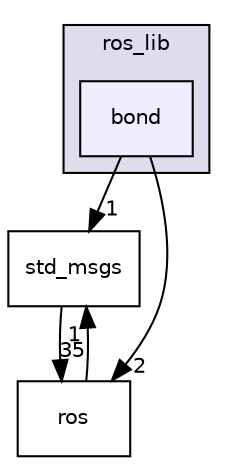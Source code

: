 digraph "bond" {
  compound=true
  node [ fontsize="10", fontname="Helvetica"];
  edge [ labelfontsize="10", labelfontname="Helvetica"];
  subgraph clusterdir_90717b3c677f611b706863d5c86b90c7 {
    graph [ bgcolor="#ddddee", pencolor="black", label="ros_lib" fontname="Helvetica", fontsize="10", URL="dir_90717b3c677f611b706863d5c86b90c7.html"]
  dir_1acede986aa069c7e308902ea8d5639c [shape=box, label="bond", style="filled", fillcolor="#eeeeff", pencolor="black", URL="dir_1acede986aa069c7e308902ea8d5639c.html"];
  }
  dir_f2816c854eb78437876b58f76ed52aaa [shape=box label="std_msgs" URL="dir_f2816c854eb78437876b58f76ed52aaa.html"];
  dir_74fd674bff593b67d15dde07bcd4f8f8 [shape=box label="ros" URL="dir_74fd674bff593b67d15dde07bcd4f8f8.html"];
  dir_f2816c854eb78437876b58f76ed52aaa->dir_74fd674bff593b67d15dde07bcd4f8f8 [headlabel="35", labeldistance=1.5 headhref="dir_000012_000025.html"];
  dir_74fd674bff593b67d15dde07bcd4f8f8->dir_f2816c854eb78437876b58f76ed52aaa [headlabel="1", labeldistance=1.5 headhref="dir_000025_000012.html"];
  dir_1acede986aa069c7e308902ea8d5639c->dir_f2816c854eb78437876b58f76ed52aaa [headlabel="1", labeldistance=1.5 headhref="dir_000019_000012.html"];
  dir_1acede986aa069c7e308902ea8d5639c->dir_74fd674bff593b67d15dde07bcd4f8f8 [headlabel="2", labeldistance=1.5 headhref="dir_000019_000025.html"];
}
